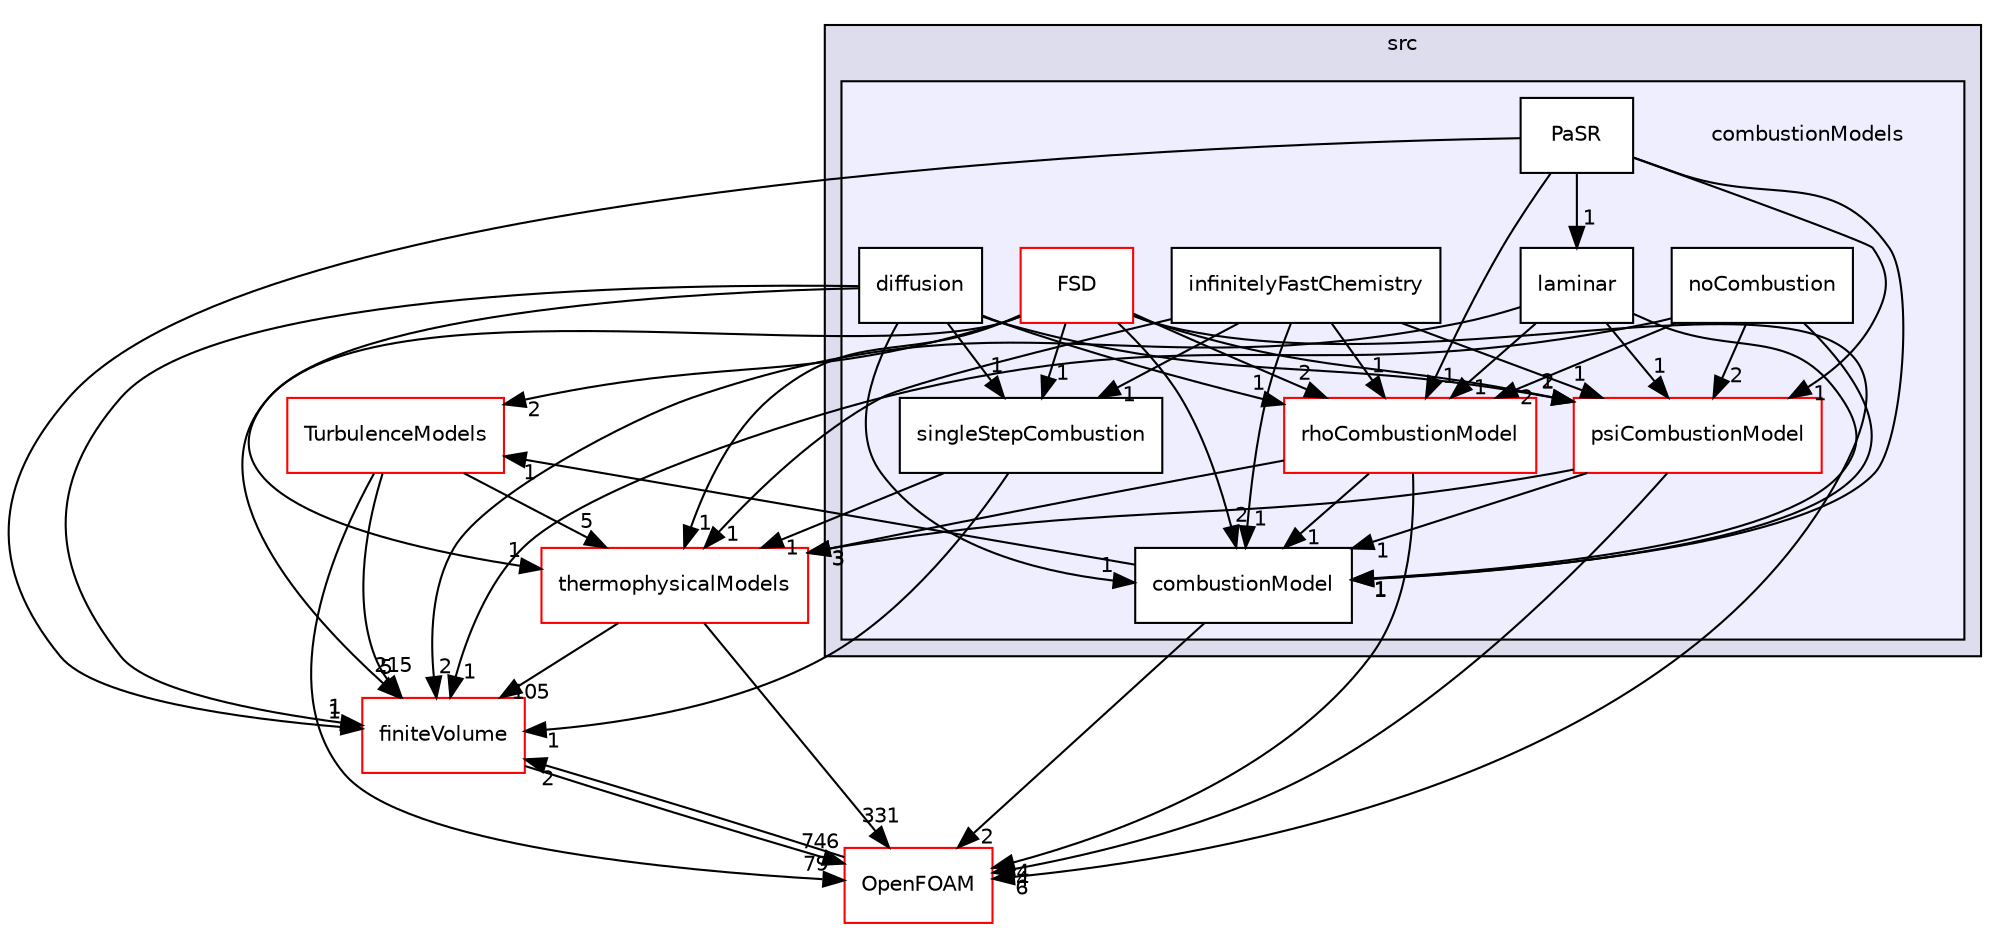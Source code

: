digraph "src/combustionModels" {
  bgcolor=transparent;
  compound=true
  node [ fontsize="10", fontname="Helvetica"];
  edge [ labelfontsize="10", labelfontname="Helvetica"];
  subgraph clusterdir_68267d1309a1af8e8297ef4c3efbcdba {
    graph [ bgcolor="#ddddee", pencolor="black", label="src" fontname="Helvetica", fontsize="10", URL="dir_68267d1309a1af8e8297ef4c3efbcdba.html"]
  subgraph clusterdir_a28bb8a003fe9b05e061f79ecbbcb476 {
    graph [ bgcolor="#eeeeff", pencolor="black", label="" URL="dir_a28bb8a003fe9b05e061f79ecbbcb476.html"];
    dir_a28bb8a003fe9b05e061f79ecbbcb476 [shape=plaintext label="combustionModels"];
    dir_cf7b61e9dee2eed7a2c89936088862b3 [shape=box label="combustionModel" color="black" fillcolor="white" style="filled" URL="dir_cf7b61e9dee2eed7a2c89936088862b3.html"];
    dir_6c48aebd8f5bd2d5e14047757b108c73 [shape=box label="diffusion" color="black" fillcolor="white" style="filled" URL="dir_6c48aebd8f5bd2d5e14047757b108c73.html"];
    dir_6967d754ebfcc2eff82755661c465b9f [shape=box label="FSD" color="red" fillcolor="white" style="filled" URL="dir_6967d754ebfcc2eff82755661c465b9f.html"];
    dir_2f775577c3c56dc499f5cb224737c7fe [shape=box label="infinitelyFastChemistry" color="black" fillcolor="white" style="filled" URL="dir_2f775577c3c56dc499f5cb224737c7fe.html"];
    dir_2dfe41d728f7a75a713ec0aee78ac9bb [shape=box label="laminar" color="black" fillcolor="white" style="filled" URL="dir_2dfe41d728f7a75a713ec0aee78ac9bb.html"];
    dir_e2bdf212cb524191cc62ac03777e7b0f [shape=box label="noCombustion" color="black" fillcolor="white" style="filled" URL="dir_e2bdf212cb524191cc62ac03777e7b0f.html"];
    dir_8b369a4856991f089c7a60769278e7f4 [shape=box label="PaSR" color="black" fillcolor="white" style="filled" URL="dir_8b369a4856991f089c7a60769278e7f4.html"];
    dir_a8d6620fa9f1693a4e689cfecb536ff8 [shape=box label="psiCombustionModel" color="red" fillcolor="white" style="filled" URL="dir_a8d6620fa9f1693a4e689cfecb536ff8.html"];
    dir_efa96353c8b7dae32ae84afea1b94888 [shape=box label="rhoCombustionModel" color="red" fillcolor="white" style="filled" URL="dir_efa96353c8b7dae32ae84afea1b94888.html"];
    dir_67089bd647ef63ae09f43c52d62dbb27 [shape=box label="singleStepCombustion" color="black" fillcolor="white" style="filled" URL="dir_67089bd647ef63ae09f43c52d62dbb27.html"];
  }
  }
  dir_9bd15774b555cf7259a6fa18f99fe99b [shape=box label="finiteVolume" color="red" URL="dir_9bd15774b555cf7259a6fa18f99fe99b.html"];
  dir_1eda626aeac0f0ad2848c36acaa5d501 [shape=box label="TurbulenceModels" color="red" URL="dir_1eda626aeac0f0ad2848c36acaa5d501.html"];
  dir_2778d089ec5c4f66810b11f753867003 [shape=box label="thermophysicalModels" color="red" URL="dir_2778d089ec5c4f66810b11f753867003.html"];
  dir_c5473ff19b20e6ec4dfe5c310b3778a8 [shape=box label="OpenFOAM" color="red" URL="dir_c5473ff19b20e6ec4dfe5c310b3778a8.html"];
  dir_6c48aebd8f5bd2d5e14047757b108c73->dir_9bd15774b555cf7259a6fa18f99fe99b [headlabel="1", labeldistance=1.5 headhref="dir_000739_000896.html"];
  dir_6c48aebd8f5bd2d5e14047757b108c73->dir_cf7b61e9dee2eed7a2c89936088862b3 [headlabel="1", labeldistance=1.5 headhref="dir_000739_000738.html"];
  dir_6c48aebd8f5bd2d5e14047757b108c73->dir_efa96353c8b7dae32ae84afea1b94888 [headlabel="1", labeldistance=1.5 headhref="dir_000739_000762.html"];
  dir_6c48aebd8f5bd2d5e14047757b108c73->dir_a8d6620fa9f1693a4e689cfecb536ff8 [headlabel="1", labeldistance=1.5 headhref="dir_000739_000758.html"];
  dir_6c48aebd8f5bd2d5e14047757b108c73->dir_67089bd647ef63ae09f43c52d62dbb27 [headlabel="1", labeldistance=1.5 headhref="dir_000739_000766.html"];
  dir_6c48aebd8f5bd2d5e14047757b108c73->dir_2778d089ec5c4f66810b11f753867003 [headlabel="1", labeldistance=1.5 headhref="dir_000739_001238.html"];
  dir_9bd15774b555cf7259a6fa18f99fe99b->dir_c5473ff19b20e6ec4dfe5c310b3778a8 [headlabel="746", labeldistance=1.5 headhref="dir_000896_001896.html"];
  dir_2f775577c3c56dc499f5cb224737c7fe->dir_cf7b61e9dee2eed7a2c89936088862b3 [headlabel="1", labeldistance=1.5 headhref="dir_000745_000738.html"];
  dir_2f775577c3c56dc499f5cb224737c7fe->dir_efa96353c8b7dae32ae84afea1b94888 [headlabel="1", labeldistance=1.5 headhref="dir_000745_000762.html"];
  dir_2f775577c3c56dc499f5cb224737c7fe->dir_a8d6620fa9f1693a4e689cfecb536ff8 [headlabel="1", labeldistance=1.5 headhref="dir_000745_000758.html"];
  dir_2f775577c3c56dc499f5cb224737c7fe->dir_67089bd647ef63ae09f43c52d62dbb27 [headlabel="1", labeldistance=1.5 headhref="dir_000745_000766.html"];
  dir_2f775577c3c56dc499f5cb224737c7fe->dir_2778d089ec5c4f66810b11f753867003 [headlabel="1", labeldistance=1.5 headhref="dir_000745_001238.html"];
  dir_cf7b61e9dee2eed7a2c89936088862b3->dir_1eda626aeac0f0ad2848c36acaa5d501 [headlabel="1", labeldistance=1.5 headhref="dir_000738_000753.html"];
  dir_cf7b61e9dee2eed7a2c89936088862b3->dir_c5473ff19b20e6ec4dfe5c310b3778a8 [headlabel="2", labeldistance=1.5 headhref="dir_000738_001896.html"];
  dir_1eda626aeac0f0ad2848c36acaa5d501->dir_9bd15774b555cf7259a6fa18f99fe99b [headlabel="215", labeldistance=1.5 headhref="dir_000753_000896.html"];
  dir_1eda626aeac0f0ad2848c36acaa5d501->dir_2778d089ec5c4f66810b11f753867003 [headlabel="5", labeldistance=1.5 headhref="dir_000753_001238.html"];
  dir_1eda626aeac0f0ad2848c36acaa5d501->dir_c5473ff19b20e6ec4dfe5c310b3778a8 [headlabel="79", labeldistance=1.5 headhref="dir_000753_001896.html"];
  dir_2dfe41d728f7a75a713ec0aee78ac9bb->dir_9bd15774b555cf7259a6fa18f99fe99b [headlabel="2", labeldistance=1.5 headhref="dir_000746_000896.html"];
  dir_2dfe41d728f7a75a713ec0aee78ac9bb->dir_cf7b61e9dee2eed7a2c89936088862b3 [headlabel="1", labeldistance=1.5 headhref="dir_000746_000738.html"];
  dir_2dfe41d728f7a75a713ec0aee78ac9bb->dir_efa96353c8b7dae32ae84afea1b94888 [headlabel="1", labeldistance=1.5 headhref="dir_000746_000762.html"];
  dir_2dfe41d728f7a75a713ec0aee78ac9bb->dir_a8d6620fa9f1693a4e689cfecb536ff8 [headlabel="1", labeldistance=1.5 headhref="dir_000746_000758.html"];
  dir_8b369a4856991f089c7a60769278e7f4->dir_9bd15774b555cf7259a6fa18f99fe99b [headlabel="1", labeldistance=1.5 headhref="dir_000757_000896.html"];
  dir_8b369a4856991f089c7a60769278e7f4->dir_cf7b61e9dee2eed7a2c89936088862b3 [headlabel="1", labeldistance=1.5 headhref="dir_000757_000738.html"];
  dir_8b369a4856991f089c7a60769278e7f4->dir_2dfe41d728f7a75a713ec0aee78ac9bb [headlabel="1", labeldistance=1.5 headhref="dir_000757_000746.html"];
  dir_8b369a4856991f089c7a60769278e7f4->dir_efa96353c8b7dae32ae84afea1b94888 [headlabel="1", labeldistance=1.5 headhref="dir_000757_000762.html"];
  dir_8b369a4856991f089c7a60769278e7f4->dir_a8d6620fa9f1693a4e689cfecb536ff8 [headlabel="1", labeldistance=1.5 headhref="dir_000757_000758.html"];
  dir_efa96353c8b7dae32ae84afea1b94888->dir_cf7b61e9dee2eed7a2c89936088862b3 [headlabel="1", labeldistance=1.5 headhref="dir_000762_000738.html"];
  dir_efa96353c8b7dae32ae84afea1b94888->dir_2778d089ec5c4f66810b11f753867003 [headlabel="3", labeldistance=1.5 headhref="dir_000762_001238.html"];
  dir_efa96353c8b7dae32ae84afea1b94888->dir_c5473ff19b20e6ec4dfe5c310b3778a8 [headlabel="4", labeldistance=1.5 headhref="dir_000762_001896.html"];
  dir_a8d6620fa9f1693a4e689cfecb536ff8->dir_cf7b61e9dee2eed7a2c89936088862b3 [headlabel="1", labeldistance=1.5 headhref="dir_000758_000738.html"];
  dir_a8d6620fa9f1693a4e689cfecb536ff8->dir_2778d089ec5c4f66810b11f753867003 [headlabel="3", labeldistance=1.5 headhref="dir_000758_001238.html"];
  dir_a8d6620fa9f1693a4e689cfecb536ff8->dir_c5473ff19b20e6ec4dfe5c310b3778a8 [headlabel="4", labeldistance=1.5 headhref="dir_000758_001896.html"];
  dir_67089bd647ef63ae09f43c52d62dbb27->dir_9bd15774b555cf7259a6fa18f99fe99b [headlabel="1", labeldistance=1.5 headhref="dir_000766_000896.html"];
  dir_67089bd647ef63ae09f43c52d62dbb27->dir_2778d089ec5c4f66810b11f753867003 [headlabel="1", labeldistance=1.5 headhref="dir_000766_001238.html"];
  dir_2778d089ec5c4f66810b11f753867003->dir_9bd15774b555cf7259a6fa18f99fe99b [headlabel="105", labeldistance=1.5 headhref="dir_001238_000896.html"];
  dir_2778d089ec5c4f66810b11f753867003->dir_c5473ff19b20e6ec4dfe5c310b3778a8 [headlabel="331", labeldistance=1.5 headhref="dir_001238_001896.html"];
  dir_c5473ff19b20e6ec4dfe5c310b3778a8->dir_9bd15774b555cf7259a6fa18f99fe99b [headlabel="2", labeldistance=1.5 headhref="dir_001896_000896.html"];
  dir_e2bdf212cb524191cc62ac03777e7b0f->dir_9bd15774b555cf7259a6fa18f99fe99b [headlabel="1", labeldistance=1.5 headhref="dir_000756_000896.html"];
  dir_e2bdf212cb524191cc62ac03777e7b0f->dir_cf7b61e9dee2eed7a2c89936088862b3 [headlabel="1", labeldistance=1.5 headhref="dir_000756_000738.html"];
  dir_e2bdf212cb524191cc62ac03777e7b0f->dir_efa96353c8b7dae32ae84afea1b94888 [headlabel="2", labeldistance=1.5 headhref="dir_000756_000762.html"];
  dir_e2bdf212cb524191cc62ac03777e7b0f->dir_a8d6620fa9f1693a4e689cfecb536ff8 [headlabel="2", labeldistance=1.5 headhref="dir_000756_000758.html"];
  dir_6967d754ebfcc2eff82755661c465b9f->dir_9bd15774b555cf7259a6fa18f99fe99b [headlabel="5", labeldistance=1.5 headhref="dir_000740_000896.html"];
  dir_6967d754ebfcc2eff82755661c465b9f->dir_cf7b61e9dee2eed7a2c89936088862b3 [headlabel="2", labeldistance=1.5 headhref="dir_000740_000738.html"];
  dir_6967d754ebfcc2eff82755661c465b9f->dir_1eda626aeac0f0ad2848c36acaa5d501 [headlabel="2", labeldistance=1.5 headhref="dir_000740_000753.html"];
  dir_6967d754ebfcc2eff82755661c465b9f->dir_efa96353c8b7dae32ae84afea1b94888 [headlabel="2", labeldistance=1.5 headhref="dir_000740_000762.html"];
  dir_6967d754ebfcc2eff82755661c465b9f->dir_a8d6620fa9f1693a4e689cfecb536ff8 [headlabel="2", labeldistance=1.5 headhref="dir_000740_000758.html"];
  dir_6967d754ebfcc2eff82755661c465b9f->dir_67089bd647ef63ae09f43c52d62dbb27 [headlabel="1", labeldistance=1.5 headhref="dir_000740_000766.html"];
  dir_6967d754ebfcc2eff82755661c465b9f->dir_2778d089ec5c4f66810b11f753867003 [headlabel="1", labeldistance=1.5 headhref="dir_000740_001238.html"];
  dir_6967d754ebfcc2eff82755661c465b9f->dir_c5473ff19b20e6ec4dfe5c310b3778a8 [headlabel="6", labeldistance=1.5 headhref="dir_000740_001896.html"];
}
